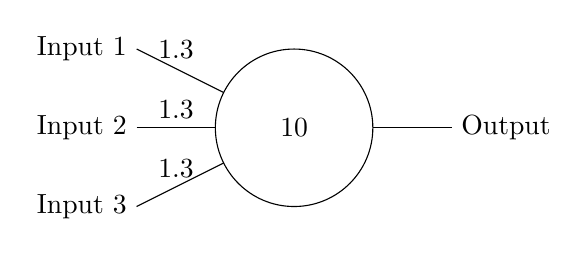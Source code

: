 % !TEX root = ../main.tex
\begin{tikzpicture}[baseline=-45pt]

\tikzstyle{box} = [rectangle, draw, fill=white]

\coordinate (a) at (0, 0);
\coordinate (b) at (-2, 1);
\coordinate (c) at (-2, -1);
\coordinate (d) at (2, 0);
\coordinate (e) at (-2, 0);

\draw (b) -- node[near start, above] {$1.3$} (a);
\node[left] at (b) {Input 1};

\draw (c) -- node[near start, above] {$1.3$} (a);
\node[left] at (c) {Input 3};

\draw (e) -- node[near start, above] {$1.3$} (a);
\node[left] at (e) {Input 2};

\draw (a) -- (d);
\node[right] at (d) {Output};

\filldraw[fill=white] (a) circle (1) node{$10$};

\end{tikzpicture}
